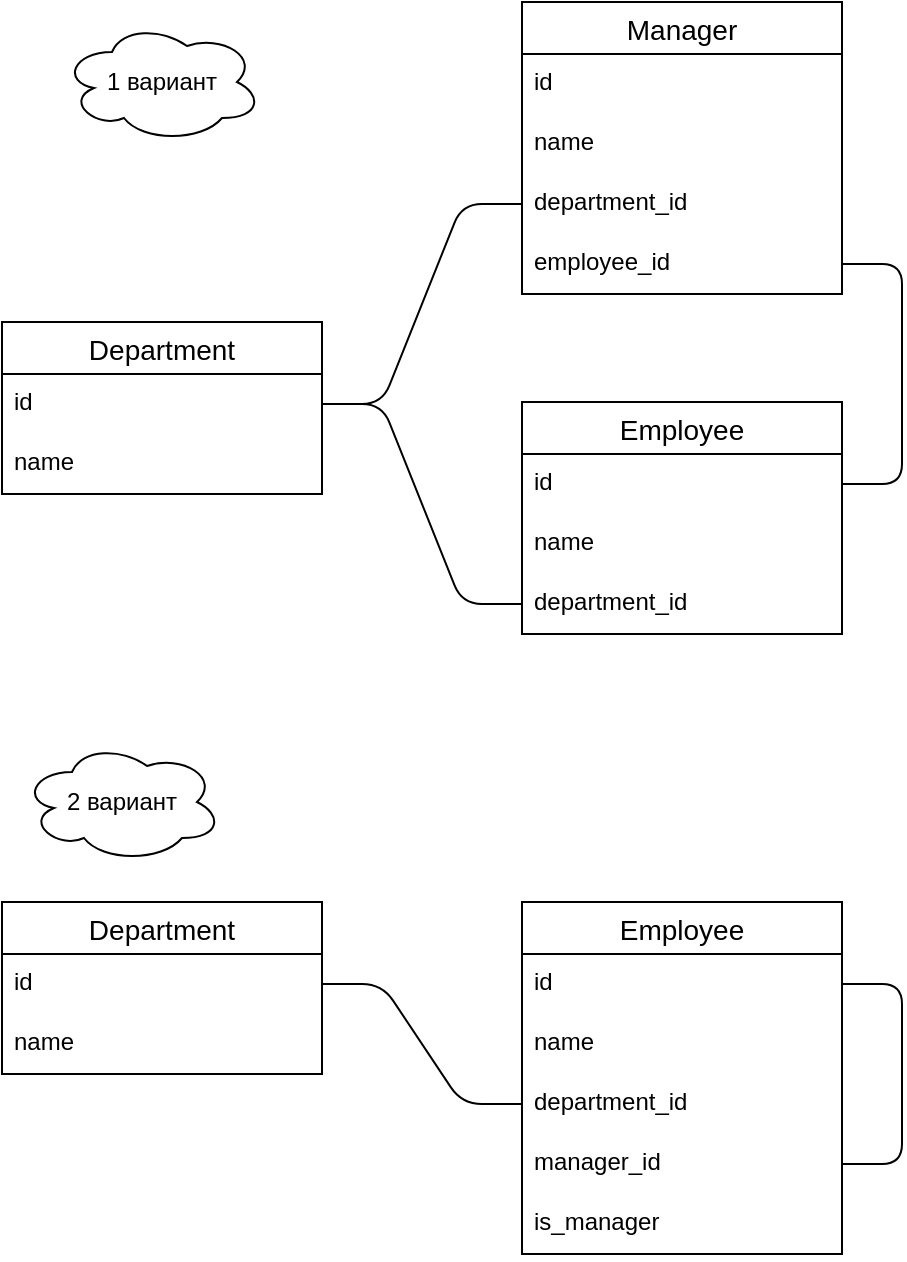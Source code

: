 <mxfile version="13.6.5" type="device"><diagram id="AZXRsVpwJKMZv1ge7RnU" name="Page-1"><mxGraphModel dx="946" dy="503" grid="1" gridSize="10" guides="1" tooltips="1" connect="1" arrows="1" fold="1" page="1" pageScale="1" pageWidth="827" pageHeight="1169" math="0" shadow="0"><root><mxCell id="0"/><mxCell id="1" parent="0"/><mxCell id="Y_QqnYOiRNCsqdxoOTYG-7" value="Department" style="swimlane;fontStyle=0;childLayout=stackLayout;horizontal=1;startSize=26;horizontalStack=0;resizeParent=1;resizeParentMax=0;resizeLast=0;collapsible=1;marginBottom=0;align=center;fontSize=14;" vertex="1" parent="1"><mxGeometry x="60" y="200" width="160" height="86" as="geometry"/></mxCell><mxCell id="Y_QqnYOiRNCsqdxoOTYG-8" value="id" style="text;strokeColor=none;fillColor=none;spacingLeft=4;spacingRight=4;overflow=hidden;rotatable=0;points=[[0,0.5],[1,0.5]];portConstraint=eastwest;fontSize=12;" vertex="1" parent="Y_QqnYOiRNCsqdxoOTYG-7"><mxGeometry y="26" width="160" height="30" as="geometry"/></mxCell><mxCell id="Y_QqnYOiRNCsqdxoOTYG-9" value="name" style="text;strokeColor=none;fillColor=none;spacingLeft=4;spacingRight=4;overflow=hidden;rotatable=0;points=[[0,0.5],[1,0.5]];portConstraint=eastwest;fontSize=12;" vertex="1" parent="Y_QqnYOiRNCsqdxoOTYG-7"><mxGeometry y="56" width="160" height="30" as="geometry"/></mxCell><mxCell id="Y_QqnYOiRNCsqdxoOTYG-11" value="" style="edgeStyle=entityRelationEdgeStyle;fontSize=12;html=1;endArrow=none;endFill=0;" edge="1" parent="1" source="Y_QqnYOiRNCsqdxoOTYG-4" target="Y_QqnYOiRNCsqdxoOTYG-8"><mxGeometry width="100" height="100" relative="1" as="geometry"><mxPoint x="500" y="341" as="sourcePoint"/><mxPoint x="500" y="251" as="targetPoint"/></mxGeometry></mxCell><mxCell id="Y_QqnYOiRNCsqdxoOTYG-6" value="" style="edgeStyle=entityRelationEdgeStyle;fontSize=12;html=1;endArrow=none;endFill=0;" edge="1" parent="1" source="Y_QqnYOiRNCsqdxoOTYG-2" target="Y_QqnYOiRNCsqdxoOTYG-20"><mxGeometry width="100" height="100" relative="1" as="geometry"><mxPoint x="590" y="310" as="sourcePoint"/><mxPoint x="690" y="210" as="targetPoint"/></mxGeometry></mxCell><mxCell id="Y_QqnYOiRNCsqdxoOTYG-21" value="" style="edgeStyle=entityRelationEdgeStyle;fontSize=12;html=1;endArrow=none;endFill=0;" edge="1" parent="1" source="Y_QqnYOiRNCsqdxoOTYG-8" target="Y_QqnYOiRNCsqdxoOTYG-19"><mxGeometry width="100" height="100" relative="1" as="geometry"><mxPoint x="500" y="251" as="sourcePoint"/><mxPoint x="620" y="311" as="targetPoint"/></mxGeometry></mxCell><mxCell id="Y_QqnYOiRNCsqdxoOTYG-17" value="Manager" style="swimlane;fontStyle=0;childLayout=stackLayout;horizontal=1;startSize=26;horizontalStack=0;resizeParent=1;resizeParentMax=0;resizeLast=0;collapsible=1;marginBottom=0;align=center;fontSize=14;" vertex="1" parent="1"><mxGeometry x="320" y="40" width="160" height="146" as="geometry"/></mxCell><mxCell id="Y_QqnYOiRNCsqdxoOTYG-18" value="id" style="text;strokeColor=none;fillColor=none;spacingLeft=4;spacingRight=4;overflow=hidden;rotatable=0;points=[[0,0.5],[1,0.5]];portConstraint=eastwest;fontSize=12;" vertex="1" parent="Y_QqnYOiRNCsqdxoOTYG-17"><mxGeometry y="26" width="160" height="30" as="geometry"/></mxCell><mxCell id="Y_QqnYOiRNCsqdxoOTYG-22" value="name" style="text;strokeColor=none;fillColor=none;spacingLeft=4;spacingRight=4;overflow=hidden;rotatable=0;points=[[0,0.5],[1,0.5]];portConstraint=eastwest;fontSize=12;" vertex="1" parent="Y_QqnYOiRNCsqdxoOTYG-17"><mxGeometry y="56" width="160" height="30" as="geometry"/></mxCell><mxCell id="Y_QqnYOiRNCsqdxoOTYG-19" value="department_id" style="text;strokeColor=none;fillColor=none;spacingLeft=4;spacingRight=4;overflow=hidden;rotatable=0;points=[[0,0.5],[1,0.5]];portConstraint=eastwest;fontSize=12;" vertex="1" parent="Y_QqnYOiRNCsqdxoOTYG-17"><mxGeometry y="86" width="160" height="30" as="geometry"/></mxCell><mxCell id="Y_QqnYOiRNCsqdxoOTYG-20" value="employee_id" style="text;strokeColor=none;fillColor=none;spacingLeft=4;spacingRight=4;overflow=hidden;rotatable=0;points=[[0,0.5],[1,0.5]];portConstraint=eastwest;fontSize=12;" vertex="1" parent="Y_QqnYOiRNCsqdxoOTYG-17"><mxGeometry y="116" width="160" height="30" as="geometry"/></mxCell><mxCell id="Y_QqnYOiRNCsqdxoOTYG-1" value="Employee" style="swimlane;fontStyle=0;childLayout=stackLayout;horizontal=1;startSize=26;horizontalStack=0;resizeParent=1;resizeParentMax=0;resizeLast=0;collapsible=1;marginBottom=0;align=center;fontSize=14;" vertex="1" parent="1"><mxGeometry x="320" y="240" width="160" height="116" as="geometry"/></mxCell><mxCell id="Y_QqnYOiRNCsqdxoOTYG-2" value="id" style="text;strokeColor=none;fillColor=none;spacingLeft=4;spacingRight=4;overflow=hidden;rotatable=0;points=[[0,0.5],[1,0.5]];portConstraint=eastwest;fontSize=12;" vertex="1" parent="Y_QqnYOiRNCsqdxoOTYG-1"><mxGeometry y="26" width="160" height="30" as="geometry"/></mxCell><mxCell id="Y_QqnYOiRNCsqdxoOTYG-3" value="name" style="text;strokeColor=none;fillColor=none;spacingLeft=4;spacingRight=4;overflow=hidden;rotatable=0;points=[[0,0.5],[1,0.5]];portConstraint=eastwest;fontSize=12;" vertex="1" parent="Y_QqnYOiRNCsqdxoOTYG-1"><mxGeometry y="56" width="160" height="30" as="geometry"/></mxCell><mxCell id="Y_QqnYOiRNCsqdxoOTYG-4" value="department_id" style="text;strokeColor=none;fillColor=none;spacingLeft=4;spacingRight=4;overflow=hidden;rotatable=0;points=[[0,0.5],[1,0.5]];portConstraint=eastwest;fontSize=12;" vertex="1" parent="Y_QqnYOiRNCsqdxoOTYG-1"><mxGeometry y="86" width="160" height="30" as="geometry"/></mxCell><mxCell id="Y_QqnYOiRNCsqdxoOTYG-26" value="" style="edgeStyle=entityRelationEdgeStyle;fontSize=12;html=1;endArrow=none;endFill=0;" edge="1" parent="1" source="Y_QqnYOiRNCsqdxoOTYG-37" target="Y_QqnYOiRNCsqdxoOTYG-24"><mxGeometry width="100" height="100" relative="1" as="geometry"><mxPoint x="500" y="631" as="sourcePoint"/><mxPoint x="500" y="541" as="targetPoint"/></mxGeometry></mxCell><mxCell id="Y_QqnYOiRNCsqdxoOTYG-23" value="Department" style="swimlane;fontStyle=0;childLayout=stackLayout;horizontal=1;startSize=26;horizontalStack=0;resizeParent=1;resizeParentMax=0;resizeLast=0;collapsible=1;marginBottom=0;align=center;fontSize=14;" vertex="1" parent="1"><mxGeometry x="60" y="490" width="160" height="86" as="geometry"/></mxCell><mxCell id="Y_QqnYOiRNCsqdxoOTYG-24" value="id" style="text;strokeColor=none;fillColor=none;spacingLeft=4;spacingRight=4;overflow=hidden;rotatable=0;points=[[0,0.5],[1,0.5]];portConstraint=eastwest;fontSize=12;" vertex="1" parent="Y_QqnYOiRNCsqdxoOTYG-23"><mxGeometry y="26" width="160" height="30" as="geometry"/></mxCell><mxCell id="Y_QqnYOiRNCsqdxoOTYG-25" value="name" style="text;strokeColor=none;fillColor=none;spacingLeft=4;spacingRight=4;overflow=hidden;rotatable=0;points=[[0,0.5],[1,0.5]];portConstraint=eastwest;fontSize=12;" vertex="1" parent="Y_QqnYOiRNCsqdxoOTYG-23"><mxGeometry y="56" width="160" height="30" as="geometry"/></mxCell><mxCell id="Y_QqnYOiRNCsqdxoOTYG-34" value="Employee" style="swimlane;fontStyle=0;childLayout=stackLayout;horizontal=1;startSize=26;horizontalStack=0;resizeParent=1;resizeParentMax=0;resizeLast=0;collapsible=1;marginBottom=0;align=center;fontSize=14;" vertex="1" parent="1"><mxGeometry x="320" y="490" width="160" height="176" as="geometry"/></mxCell><mxCell id="Y_QqnYOiRNCsqdxoOTYG-35" value="id" style="text;strokeColor=none;fillColor=none;spacingLeft=4;spacingRight=4;overflow=hidden;rotatable=0;points=[[0,0.5],[1,0.5]];portConstraint=eastwest;fontSize=12;" vertex="1" parent="Y_QqnYOiRNCsqdxoOTYG-34"><mxGeometry y="26" width="160" height="30" as="geometry"/></mxCell><mxCell id="Y_QqnYOiRNCsqdxoOTYG-36" value="name" style="text;strokeColor=none;fillColor=none;spacingLeft=4;spacingRight=4;overflow=hidden;rotatable=0;points=[[0,0.5],[1,0.5]];portConstraint=eastwest;fontSize=12;" vertex="1" parent="Y_QqnYOiRNCsqdxoOTYG-34"><mxGeometry y="56" width="160" height="30" as="geometry"/></mxCell><mxCell id="Y_QqnYOiRNCsqdxoOTYG-37" value="department_id" style="text;strokeColor=none;fillColor=none;spacingLeft=4;spacingRight=4;overflow=hidden;rotatable=0;points=[[0,0.5],[1,0.5]];portConstraint=eastwest;fontSize=12;" vertex="1" parent="Y_QqnYOiRNCsqdxoOTYG-34"><mxGeometry y="86" width="160" height="30" as="geometry"/></mxCell><mxCell id="Y_QqnYOiRNCsqdxoOTYG-38" value="manager_id" style="text;strokeColor=none;fillColor=none;spacingLeft=4;spacingRight=4;overflow=hidden;rotatable=0;points=[[0,0.5],[1,0.5]];portConstraint=eastwest;fontSize=12;" vertex="1" parent="Y_QqnYOiRNCsqdxoOTYG-34"><mxGeometry y="116" width="160" height="30" as="geometry"/></mxCell><mxCell id="Y_QqnYOiRNCsqdxoOTYG-27" value="" style="edgeStyle=entityRelationEdgeStyle;fontSize=12;html=1;endArrow=none;endFill=0;" edge="1" parent="Y_QqnYOiRNCsqdxoOTYG-34" source="Y_QqnYOiRNCsqdxoOTYG-35" target="Y_QqnYOiRNCsqdxoOTYG-38"><mxGeometry width="100" height="100" relative="1" as="geometry"><mxPoint x="270" y="70" as="sourcePoint"/><mxPoint x="160" y="-69" as="targetPoint"/></mxGeometry></mxCell><mxCell id="Y_QqnYOiRNCsqdxoOTYG-41" value="is_manager" style="text;strokeColor=none;fillColor=none;spacingLeft=4;spacingRight=4;overflow=hidden;rotatable=0;points=[[0,0.5],[1,0.5]];portConstraint=eastwest;fontSize=12;" vertex="1" parent="Y_QqnYOiRNCsqdxoOTYG-34"><mxGeometry y="146" width="160" height="30" as="geometry"/></mxCell><mxCell id="Y_QqnYOiRNCsqdxoOTYG-39" value="1 вариант" style="ellipse;shape=cloud;whiteSpace=wrap;html=1;align=center;" vertex="1" parent="1"><mxGeometry x="90" y="50" width="100" height="60" as="geometry"/></mxCell><mxCell id="Y_QqnYOiRNCsqdxoOTYG-40" value="2 вариант" style="ellipse;shape=cloud;whiteSpace=wrap;html=1;align=center;" vertex="1" parent="1"><mxGeometry x="70" y="410" width="100" height="60" as="geometry"/></mxCell></root></mxGraphModel></diagram></mxfile>
